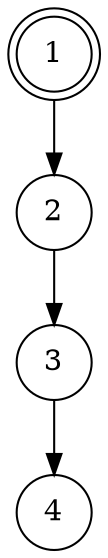 digraph "9167244b-dc36-488e-9a24-8c0f207c3aaa" {
	"7c7d9cea-12cf-4c16-b84f-7bf7620fde2e" [label=1 shape=doublecircle]
	"7c7d9cea-12cf-4c16-b84f-7bf7620fde2e" -> "7a13cd82-8413-47c8-9bc0-ee1005806db2" [label=""]
	"7a13cd82-8413-47c8-9bc0-ee1005806db2" [label=2 shape=circle]
	"7a13cd82-8413-47c8-9bc0-ee1005806db2" -> "80bdf002-751d-485c-b352-18fa13351e1b" [label=""]
	"80bdf002-751d-485c-b352-18fa13351e1b" [label=3 shape=circle]
	"80bdf002-751d-485c-b352-18fa13351e1b" -> "5197b6d0-bf3e-4a1c-8b2e-a211f96438a3" [label=""]
	"5197b6d0-bf3e-4a1c-8b2e-a211f96438a3" [label=4 shape=circle]
}
